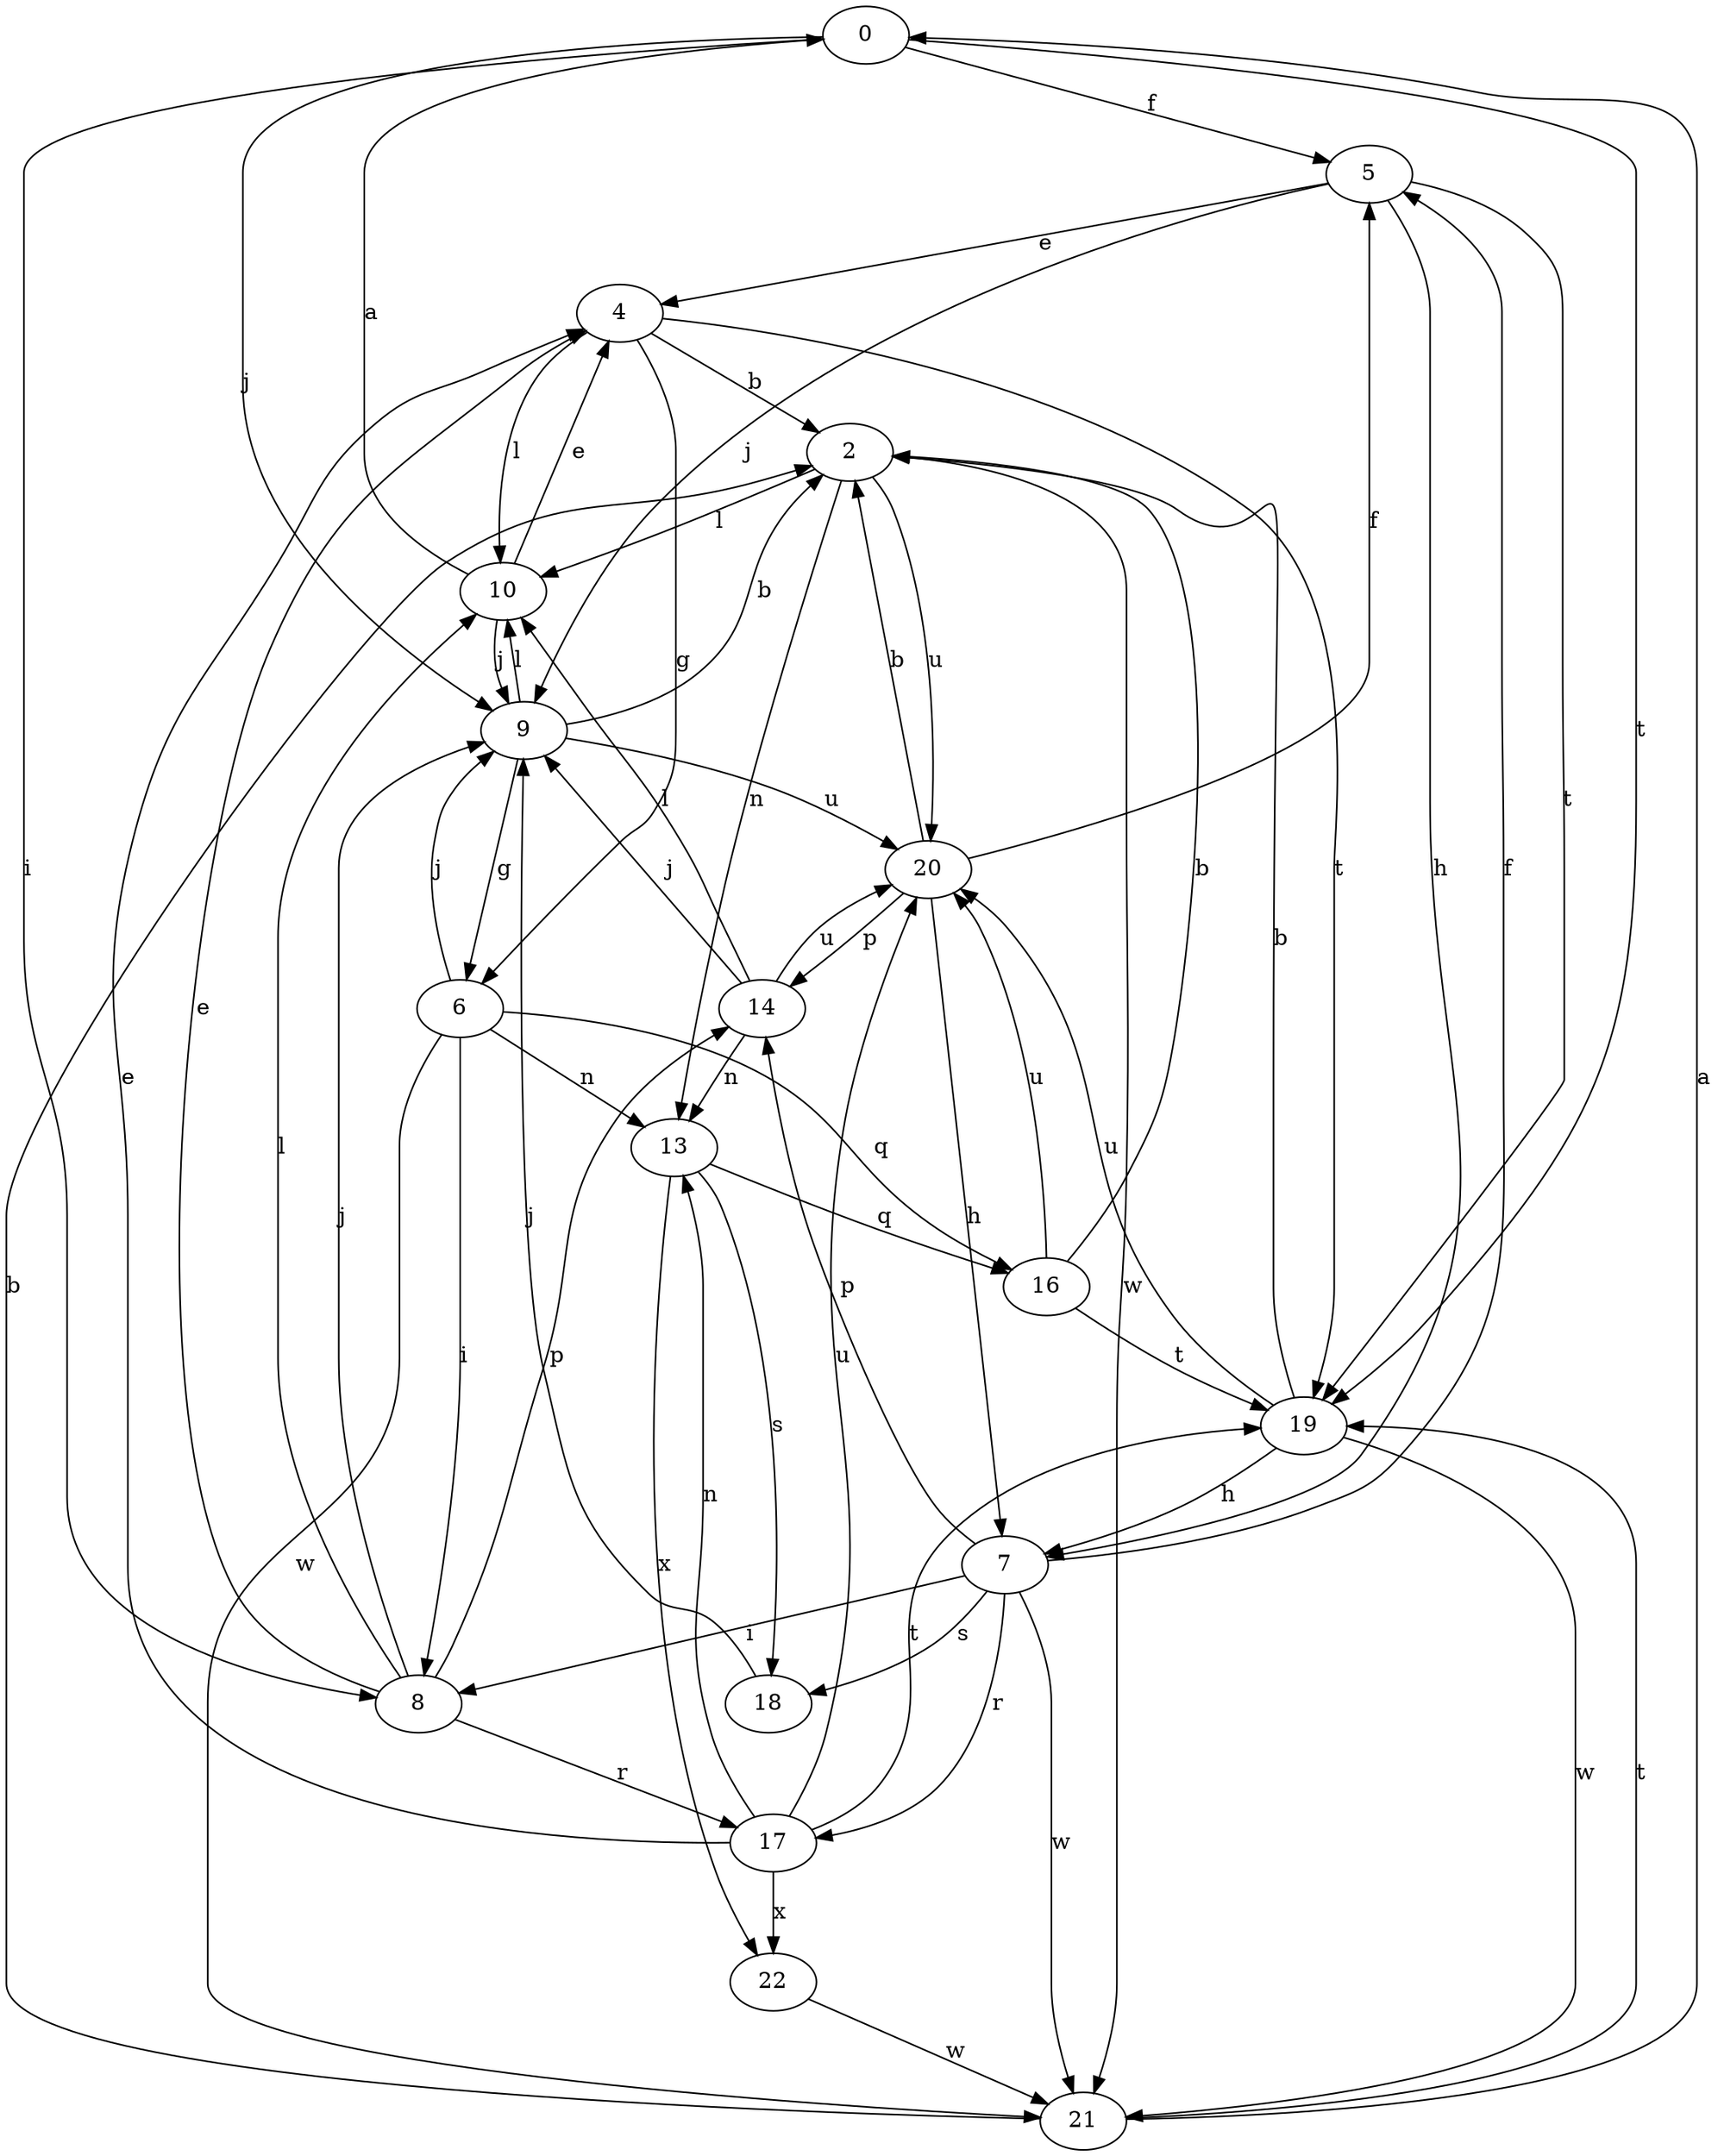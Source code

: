 strict digraph  {
0;
2;
4;
5;
6;
7;
8;
9;
10;
13;
14;
16;
17;
18;
19;
20;
21;
22;
0 -> 5  [label=f];
0 -> 8  [label=i];
0 -> 9  [label=j];
0 -> 19  [label=t];
2 -> 10  [label=l];
2 -> 13  [label=n];
2 -> 20  [label=u];
2 -> 21  [label=w];
4 -> 2  [label=b];
4 -> 6  [label=g];
4 -> 10  [label=l];
4 -> 19  [label=t];
5 -> 4  [label=e];
5 -> 7  [label=h];
5 -> 9  [label=j];
5 -> 19  [label=t];
6 -> 8  [label=i];
6 -> 9  [label=j];
6 -> 13  [label=n];
6 -> 16  [label=q];
6 -> 21  [label=w];
7 -> 5  [label=f];
7 -> 8  [label=i];
7 -> 14  [label=p];
7 -> 17  [label=r];
7 -> 18  [label=s];
7 -> 21  [label=w];
8 -> 4  [label=e];
8 -> 9  [label=j];
8 -> 10  [label=l];
8 -> 14  [label=p];
8 -> 17  [label=r];
9 -> 2  [label=b];
9 -> 6  [label=g];
9 -> 10  [label=l];
9 -> 20  [label=u];
10 -> 0  [label=a];
10 -> 4  [label=e];
10 -> 9  [label=j];
13 -> 16  [label=q];
13 -> 18  [label=s];
13 -> 22  [label=x];
14 -> 9  [label=j];
14 -> 10  [label=l];
14 -> 13  [label=n];
14 -> 20  [label=u];
16 -> 2  [label=b];
16 -> 19  [label=t];
16 -> 20  [label=u];
17 -> 4  [label=e];
17 -> 13  [label=n];
17 -> 19  [label=t];
17 -> 20  [label=u];
17 -> 22  [label=x];
18 -> 9  [label=j];
19 -> 2  [label=b];
19 -> 7  [label=h];
19 -> 20  [label=u];
19 -> 21  [label=w];
20 -> 2  [label=b];
20 -> 5  [label=f];
20 -> 7  [label=h];
20 -> 14  [label=p];
21 -> 0  [label=a];
21 -> 2  [label=b];
21 -> 19  [label=t];
22 -> 21  [label=w];
}
